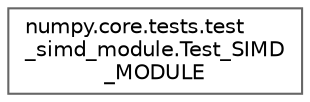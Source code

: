digraph "Graphical Class Hierarchy"
{
 // LATEX_PDF_SIZE
  bgcolor="transparent";
  edge [fontname=Helvetica,fontsize=10,labelfontname=Helvetica,labelfontsize=10];
  node [fontname=Helvetica,fontsize=10,shape=box,height=0.2,width=0.4];
  rankdir="LR";
  Node0 [id="Node000000",label="numpy.core.tests.test\l_simd_module.Test_SIMD\l_MODULE",height=0.2,width=0.4,color="grey40", fillcolor="white", style="filled",URL="$da/d54/classnumpy_1_1core_1_1tests_1_1test__simd__module_1_1Test__SIMD__MODULE.html",tooltip=" "];
}
